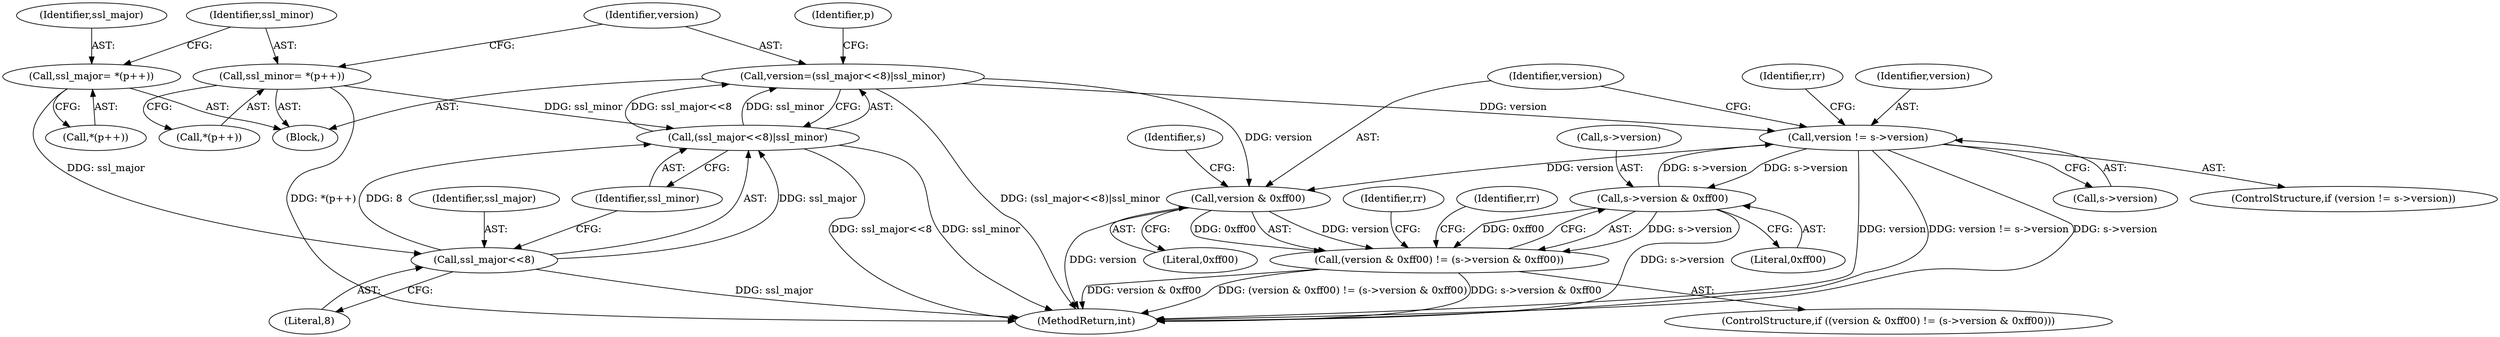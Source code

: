 digraph "0_openssl_103b171d8fc282ef435f8de9afbf7782e312961f_0@pointer" {
"1000285" [label="(Call,version != s->version)"];
"1000247" [label="(Call,version=(ssl_major<<8)|ssl_minor)"];
"1000249" [label="(Call,(ssl_major<<8)|ssl_minor)"];
"1000250" [label="(Call,ssl_major<<8)"];
"1000237" [label="(Call,ssl_major= *(p++))"];
"1000242" [label="(Call,ssl_minor= *(p++))"];
"1000307" [label="(Call,s->version & 0xff00)"];
"1000285" [label="(Call,version != s->version)"];
"1000304" [label="(Call,version & 0xff00)"];
"1000303" [label="(Call,(version & 0xff00) != (s->version & 0xff00))"];
"1000285" [label="(Call,version != s->version)"];
"1000327" [label="(Identifier,rr)"];
"1000242" [label="(Call,ssl_minor= *(p++))"];
"1000307" [label="(Call,s->version & 0xff00)"];
"1000250" [label="(Call,ssl_major<<8)"];
"1000287" [label="(Call,s->version)"];
"1000243" [label="(Identifier,ssl_minor)"];
"1000315" [label="(Identifier,rr)"];
"1000247" [label="(Call,version=(ssl_major<<8)|ssl_minor)"];
"1000311" [label="(Literal,0xff00)"];
"1000252" [label="(Literal,8)"];
"1000249" [label="(Call,(ssl_major<<8)|ssl_minor)"];
"1000284" [label="(ControlStructure,if (version != s->version))"];
"1000303" [label="(Call,(version & 0xff00) != (s->version & 0xff00))"];
"1000248" [label="(Identifier,version)"];
"1000286" [label="(Identifier,version)"];
"1000251" [label="(Identifier,ssl_major)"];
"1000305" [label="(Identifier,version)"];
"1000309" [label="(Identifier,s)"];
"1000308" [label="(Call,s->version)"];
"1000237" [label="(Call,ssl_major= *(p++))"];
"1000293" [label="(Identifier,rr)"];
"1000304" [label="(Call,version & 0xff00)"];
"1000255" [label="(Identifier,p)"];
"1000244" [label="(Call,*(p++))"];
"1000253" [label="(Identifier,ssl_minor)"];
"1000238" [label="(Identifier,ssl_major)"];
"1000306" [label="(Literal,0xff00)"];
"1000524" [label="(MethodReturn,int)"];
"1000173" [label="(Block,)"];
"1000302" [label="(ControlStructure,if ((version & 0xff00) != (s->version & 0xff00)))"];
"1000239" [label="(Call,*(p++))"];
"1000285" -> "1000284"  [label="AST: "];
"1000285" -> "1000287"  [label="CFG: "];
"1000286" -> "1000285"  [label="AST: "];
"1000287" -> "1000285"  [label="AST: "];
"1000293" -> "1000285"  [label="CFG: "];
"1000305" -> "1000285"  [label="CFG: "];
"1000285" -> "1000524"  [label="DDG: version"];
"1000285" -> "1000524"  [label="DDG: version != s->version"];
"1000285" -> "1000524"  [label="DDG: s->version"];
"1000247" -> "1000285"  [label="DDG: version"];
"1000307" -> "1000285"  [label="DDG: s->version"];
"1000285" -> "1000304"  [label="DDG: version"];
"1000285" -> "1000307"  [label="DDG: s->version"];
"1000247" -> "1000173"  [label="AST: "];
"1000247" -> "1000249"  [label="CFG: "];
"1000248" -> "1000247"  [label="AST: "];
"1000249" -> "1000247"  [label="AST: "];
"1000255" -> "1000247"  [label="CFG: "];
"1000247" -> "1000524"  [label="DDG: (ssl_major<<8)|ssl_minor"];
"1000249" -> "1000247"  [label="DDG: ssl_major<<8"];
"1000249" -> "1000247"  [label="DDG: ssl_minor"];
"1000247" -> "1000304"  [label="DDG: version"];
"1000249" -> "1000253"  [label="CFG: "];
"1000250" -> "1000249"  [label="AST: "];
"1000253" -> "1000249"  [label="AST: "];
"1000249" -> "1000524"  [label="DDG: ssl_minor"];
"1000249" -> "1000524"  [label="DDG: ssl_major<<8"];
"1000250" -> "1000249"  [label="DDG: ssl_major"];
"1000250" -> "1000249"  [label="DDG: 8"];
"1000242" -> "1000249"  [label="DDG: ssl_minor"];
"1000250" -> "1000252"  [label="CFG: "];
"1000251" -> "1000250"  [label="AST: "];
"1000252" -> "1000250"  [label="AST: "];
"1000253" -> "1000250"  [label="CFG: "];
"1000250" -> "1000524"  [label="DDG: ssl_major"];
"1000237" -> "1000250"  [label="DDG: ssl_major"];
"1000237" -> "1000173"  [label="AST: "];
"1000237" -> "1000239"  [label="CFG: "];
"1000238" -> "1000237"  [label="AST: "];
"1000239" -> "1000237"  [label="AST: "];
"1000243" -> "1000237"  [label="CFG: "];
"1000242" -> "1000173"  [label="AST: "];
"1000242" -> "1000244"  [label="CFG: "];
"1000243" -> "1000242"  [label="AST: "];
"1000244" -> "1000242"  [label="AST: "];
"1000248" -> "1000242"  [label="CFG: "];
"1000242" -> "1000524"  [label="DDG: *(p++)"];
"1000307" -> "1000303"  [label="AST: "];
"1000307" -> "1000311"  [label="CFG: "];
"1000308" -> "1000307"  [label="AST: "];
"1000311" -> "1000307"  [label="AST: "];
"1000303" -> "1000307"  [label="CFG: "];
"1000307" -> "1000524"  [label="DDG: s->version"];
"1000307" -> "1000303"  [label="DDG: s->version"];
"1000307" -> "1000303"  [label="DDG: 0xff00"];
"1000304" -> "1000303"  [label="AST: "];
"1000304" -> "1000306"  [label="CFG: "];
"1000305" -> "1000304"  [label="AST: "];
"1000306" -> "1000304"  [label="AST: "];
"1000309" -> "1000304"  [label="CFG: "];
"1000304" -> "1000524"  [label="DDG: version"];
"1000304" -> "1000303"  [label="DDG: version"];
"1000304" -> "1000303"  [label="DDG: 0xff00"];
"1000303" -> "1000302"  [label="AST: "];
"1000315" -> "1000303"  [label="CFG: "];
"1000327" -> "1000303"  [label="CFG: "];
"1000303" -> "1000524"  [label="DDG: version & 0xff00"];
"1000303" -> "1000524"  [label="DDG: (version & 0xff00) != (s->version & 0xff00)"];
"1000303" -> "1000524"  [label="DDG: s->version & 0xff00"];
}

